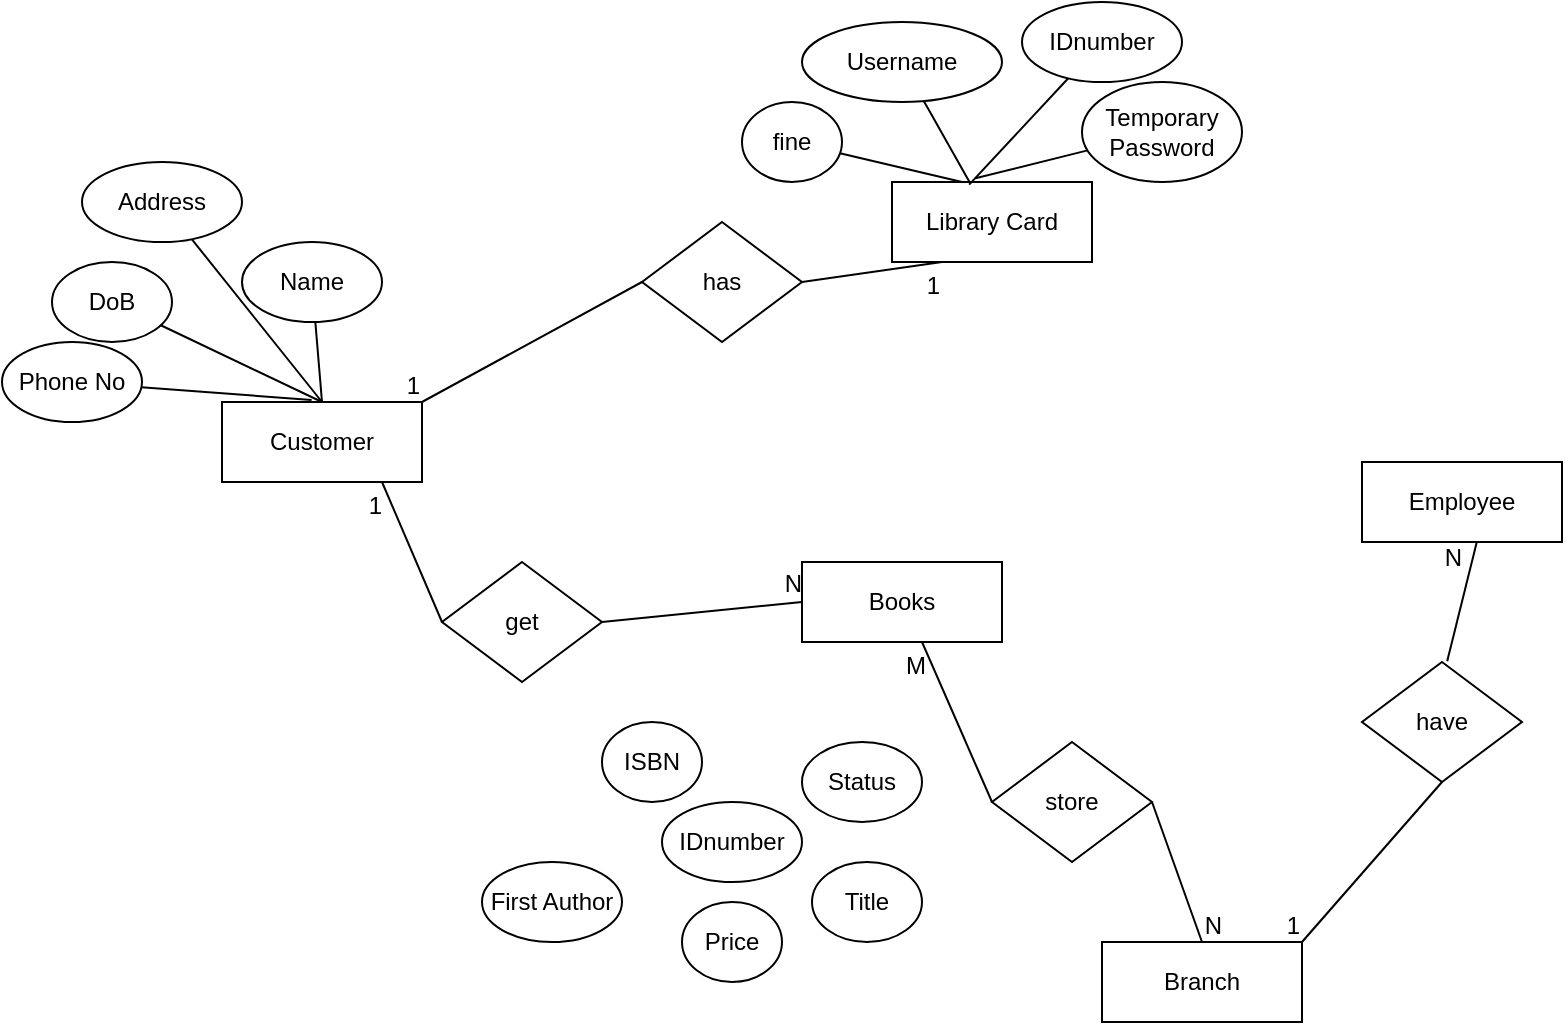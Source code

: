 <mxfile version="15.8.6" type="github">
  <diagram id="TrALUGcJcbnn1xJpBmR4" name="Page-1">
    <mxGraphModel dx="1510" dy="1505" grid="1" gridSize="10" guides="1" tooltips="1" connect="1" arrows="1" fold="1" page="1" pageScale="1" pageWidth="850" pageHeight="1100" math="0" shadow="0">
      <root>
        <mxCell id="0" />
        <mxCell id="1" parent="0" />
        <mxCell id="b2WUHyonEJMLoh59kTHS-1" value="Customer" style="whiteSpace=wrap;html=1;align=center;" vertex="1" parent="1">
          <mxGeometry x="40" y="160" width="100" height="40" as="geometry" />
        </mxCell>
        <mxCell id="b2WUHyonEJMLoh59kTHS-2" value="Library Card" style="whiteSpace=wrap;html=1;align=center;" vertex="1" parent="1">
          <mxGeometry x="375" y="50" width="100" height="40" as="geometry" />
        </mxCell>
        <mxCell id="b2WUHyonEJMLoh59kTHS-3" value="Books" style="whiteSpace=wrap;html=1;align=center;" vertex="1" parent="1">
          <mxGeometry x="330" y="240" width="100" height="40" as="geometry" />
        </mxCell>
        <mxCell id="b2WUHyonEJMLoh59kTHS-4" value="Branch" style="whiteSpace=wrap;html=1;align=center;" vertex="1" parent="1">
          <mxGeometry x="480" y="430" width="100" height="40" as="geometry" />
        </mxCell>
        <mxCell id="b2WUHyonEJMLoh59kTHS-5" value="Employee" style="whiteSpace=wrap;html=1;align=center;" vertex="1" parent="1">
          <mxGeometry x="610" y="190" width="100" height="40" as="geometry" />
        </mxCell>
        <mxCell id="b2WUHyonEJMLoh59kTHS-6" value="get" style="shape=rhombus;perimeter=rhombusPerimeter;whiteSpace=wrap;html=1;align=center;" vertex="1" parent="1">
          <mxGeometry x="150" y="240" width="80" height="60" as="geometry" />
        </mxCell>
        <mxCell id="b2WUHyonEJMLoh59kTHS-7" value="has" style="shape=rhombus;perimeter=rhombusPerimeter;whiteSpace=wrap;html=1;align=center;" vertex="1" parent="1">
          <mxGeometry x="250" y="70" width="80" height="60" as="geometry" />
        </mxCell>
        <mxCell id="b2WUHyonEJMLoh59kTHS-8" value="have" style="shape=rhombus;perimeter=rhombusPerimeter;whiteSpace=wrap;html=1;align=center;" vertex="1" parent="1">
          <mxGeometry x="610" y="290" width="80" height="60" as="geometry" />
        </mxCell>
        <mxCell id="b2WUHyonEJMLoh59kTHS-9" value="store" style="shape=rhombus;perimeter=rhombusPerimeter;whiteSpace=wrap;html=1;align=center;" vertex="1" parent="1">
          <mxGeometry x="425" y="330" width="80" height="60" as="geometry" />
        </mxCell>
        <mxCell id="b2WUHyonEJMLoh59kTHS-10" value="" style="endArrow=none;html=1;rounded=0;exitX=0;exitY=0.5;exitDx=0;exitDy=0;" edge="1" parent="1" source="b2WUHyonEJMLoh59kTHS-6">
          <mxGeometry relative="1" as="geometry">
            <mxPoint x="330" y="250" as="sourcePoint" />
            <mxPoint x="120" y="200" as="targetPoint" />
          </mxGeometry>
        </mxCell>
        <mxCell id="b2WUHyonEJMLoh59kTHS-11" value="1" style="resizable=0;html=1;align=right;verticalAlign=bottom;" connectable="0" vertex="1" parent="b2WUHyonEJMLoh59kTHS-10">
          <mxGeometry x="1" relative="1" as="geometry">
            <mxPoint y="20" as="offset" />
          </mxGeometry>
        </mxCell>
        <mxCell id="b2WUHyonEJMLoh59kTHS-12" value="" style="endArrow=none;html=1;rounded=0;exitX=1;exitY=0.5;exitDx=0;exitDy=0;entryX=0;entryY=0.5;entryDx=0;entryDy=0;" edge="1" parent="1" source="b2WUHyonEJMLoh59kTHS-6" target="b2WUHyonEJMLoh59kTHS-3">
          <mxGeometry relative="1" as="geometry">
            <mxPoint x="330" y="250" as="sourcePoint" />
            <mxPoint x="490" y="250" as="targetPoint" />
          </mxGeometry>
        </mxCell>
        <mxCell id="b2WUHyonEJMLoh59kTHS-13" value="N" style="resizable=0;html=1;align=right;verticalAlign=bottom;" connectable="0" vertex="1" parent="b2WUHyonEJMLoh59kTHS-12">
          <mxGeometry x="1" relative="1" as="geometry" />
        </mxCell>
        <mxCell id="b2WUHyonEJMLoh59kTHS-15" value="" style="endArrow=none;html=1;rounded=0;exitX=1;exitY=0.5;exitDx=0;exitDy=0;entryX=0.25;entryY=1;entryDx=0;entryDy=0;" edge="1" parent="1" source="b2WUHyonEJMLoh59kTHS-7" target="b2WUHyonEJMLoh59kTHS-2">
          <mxGeometry relative="1" as="geometry">
            <mxPoint x="160" y="280" as="sourcePoint" />
            <mxPoint x="130" y="210" as="targetPoint" />
          </mxGeometry>
        </mxCell>
        <mxCell id="b2WUHyonEJMLoh59kTHS-16" value="1" style="resizable=0;html=1;align=right;verticalAlign=bottom;" connectable="0" vertex="1" parent="b2WUHyonEJMLoh59kTHS-15">
          <mxGeometry x="1" relative="1" as="geometry">
            <mxPoint y="20" as="offset" />
          </mxGeometry>
        </mxCell>
        <mxCell id="b2WUHyonEJMLoh59kTHS-17" value="" style="endArrow=none;html=1;rounded=0;exitX=0;exitY=0.5;exitDx=0;exitDy=0;entryX=1;entryY=0;entryDx=0;entryDy=0;" edge="1" parent="1" source="b2WUHyonEJMLoh59kTHS-7" target="b2WUHyonEJMLoh59kTHS-1">
          <mxGeometry relative="1" as="geometry">
            <mxPoint x="340" y="110" as="sourcePoint" />
            <mxPoint x="405" y="90" as="targetPoint" />
          </mxGeometry>
        </mxCell>
        <mxCell id="b2WUHyonEJMLoh59kTHS-18" value="1" style="resizable=0;html=1;align=right;verticalAlign=bottom;" connectable="0" vertex="1" parent="b2WUHyonEJMLoh59kTHS-17">
          <mxGeometry x="1" relative="1" as="geometry" />
        </mxCell>
        <mxCell id="b2WUHyonEJMLoh59kTHS-21" value="" style="endArrow=none;html=1;rounded=0;exitX=0.5;exitY=1;exitDx=0;exitDy=0;entryX=0;entryY=0.5;entryDx=0;entryDy=0;" edge="1" parent="1" target="b2WUHyonEJMLoh59kTHS-9">
          <mxGeometry relative="1" as="geometry">
            <mxPoint x="390" y="280" as="sourcePoint" />
            <mxPoint x="435" y="360" as="targetPoint" />
          </mxGeometry>
        </mxCell>
        <mxCell id="b2WUHyonEJMLoh59kTHS-22" value="M" style="resizable=0;html=1;align=left;verticalAlign=bottom;" connectable="0" vertex="1" parent="b2WUHyonEJMLoh59kTHS-21">
          <mxGeometry x="-1" relative="1" as="geometry">
            <mxPoint x="-10" y="20" as="offset" />
          </mxGeometry>
        </mxCell>
        <mxCell id="b2WUHyonEJMLoh59kTHS-23" value="N" style="resizable=0;html=1;align=right;verticalAlign=bottom;" connectable="0" vertex="1" parent="b2WUHyonEJMLoh59kTHS-21">
          <mxGeometry x="1" relative="1" as="geometry">
            <mxPoint x="115" y="70" as="offset" />
          </mxGeometry>
        </mxCell>
        <mxCell id="b2WUHyonEJMLoh59kTHS-24" value="" style="endArrow=none;html=1;rounded=0;entryX=1;entryY=0.5;entryDx=0;entryDy=0;exitX=0.5;exitY=0;exitDx=0;exitDy=0;" edge="1" parent="1" source="b2WUHyonEJMLoh59kTHS-4" target="b2WUHyonEJMLoh59kTHS-9">
          <mxGeometry relative="1" as="geometry">
            <mxPoint x="380" y="300" as="sourcePoint" />
            <mxPoint x="540" y="300" as="targetPoint" />
          </mxGeometry>
        </mxCell>
        <mxCell id="b2WUHyonEJMLoh59kTHS-26" value="" style="endArrow=none;html=1;rounded=0;entryX=0.548;entryY=1.009;entryDx=0;entryDy=0;entryPerimeter=0;exitX=0.5;exitY=0;exitDx=0;exitDy=0;" edge="1" parent="1">
          <mxGeometry relative="1" as="geometry">
            <mxPoint x="652.6" y="289.64" as="sourcePoint" />
            <mxPoint x="667.4" y="230" as="targetPoint" />
          </mxGeometry>
        </mxCell>
        <mxCell id="b2WUHyonEJMLoh59kTHS-27" value="N" style="resizable=0;html=1;align=right;verticalAlign=bottom;" connectable="0" vertex="1" parent="b2WUHyonEJMLoh59kTHS-26">
          <mxGeometry x="1" relative="1" as="geometry">
            <mxPoint x="-7" y="17" as="offset" />
          </mxGeometry>
        </mxCell>
        <mxCell id="b2WUHyonEJMLoh59kTHS-28" value="" style="endArrow=none;html=1;rounded=0;entryX=1;entryY=0;entryDx=0;entryDy=0;exitX=0.5;exitY=1;exitDx=0;exitDy=0;" edge="1" parent="1" source="b2WUHyonEJMLoh59kTHS-8" target="b2WUHyonEJMLoh59kTHS-4">
          <mxGeometry relative="1" as="geometry">
            <mxPoint x="420" y="350" as="sourcePoint" />
            <mxPoint x="580" y="350" as="targetPoint" />
          </mxGeometry>
        </mxCell>
        <mxCell id="b2WUHyonEJMLoh59kTHS-29" value="1" style="resizable=0;html=1;align=right;verticalAlign=bottom;" connectable="0" vertex="1" parent="b2WUHyonEJMLoh59kTHS-28">
          <mxGeometry x="1" relative="1" as="geometry" />
        </mxCell>
        <mxCell id="b2WUHyonEJMLoh59kTHS-34" style="rounded=0;orthogonalLoop=1;jettySize=auto;html=1;endArrow=none;endFill=0;" edge="1" parent="1" source="b2WUHyonEJMLoh59kTHS-30" target="b2WUHyonEJMLoh59kTHS-2">
          <mxGeometry relative="1" as="geometry" />
        </mxCell>
        <mxCell id="b2WUHyonEJMLoh59kTHS-30" value="Username" style="ellipse;whiteSpace=wrap;html=1;align=center;" vertex="1" parent="1">
          <mxGeometry x="330" y="-30" width="100" height="40" as="geometry" />
        </mxCell>
        <mxCell id="b2WUHyonEJMLoh59kTHS-36" style="edgeStyle=none;rounded=0;orthogonalLoop=1;jettySize=auto;html=1;entryX=0.386;entryY=0.033;entryDx=0;entryDy=0;entryPerimeter=0;endArrow=none;endFill=0;" edge="1" parent="1" source="b2WUHyonEJMLoh59kTHS-31" target="b2WUHyonEJMLoh59kTHS-2">
          <mxGeometry relative="1" as="geometry" />
        </mxCell>
        <mxCell id="b2WUHyonEJMLoh59kTHS-31" value="IDnumber" style="ellipse;whiteSpace=wrap;html=1;align=center;" vertex="1" parent="1">
          <mxGeometry x="440" y="-40" width="80" height="40" as="geometry" />
        </mxCell>
        <mxCell id="b2WUHyonEJMLoh59kTHS-37" style="edgeStyle=none;rounded=0;orthogonalLoop=1;jettySize=auto;html=1;entryX=0.417;entryY=-0.046;entryDx=0;entryDy=0;entryPerimeter=0;endArrow=none;endFill=0;" edge="1" parent="1" source="b2WUHyonEJMLoh59kTHS-32" target="b2WUHyonEJMLoh59kTHS-2">
          <mxGeometry relative="1" as="geometry" />
        </mxCell>
        <mxCell id="b2WUHyonEJMLoh59kTHS-32" value="Temporary Password" style="ellipse;whiteSpace=wrap;html=1;align=center;" vertex="1" parent="1">
          <mxGeometry x="470" width="80" height="50" as="geometry" />
        </mxCell>
        <mxCell id="b2WUHyonEJMLoh59kTHS-35" style="edgeStyle=none;rounded=0;orthogonalLoop=1;jettySize=auto;html=1;endArrow=none;endFill=0;" edge="1" parent="1" source="b2WUHyonEJMLoh59kTHS-33">
          <mxGeometry relative="1" as="geometry">
            <mxPoint x="410" y="50" as="targetPoint" />
          </mxGeometry>
        </mxCell>
        <mxCell id="b2WUHyonEJMLoh59kTHS-33" value="fine" style="ellipse;whiteSpace=wrap;html=1;align=center;" vertex="1" parent="1">
          <mxGeometry x="300" y="10" width="50" height="40" as="geometry" />
        </mxCell>
        <mxCell id="b2WUHyonEJMLoh59kTHS-42" style="edgeStyle=none;rounded=0;orthogonalLoop=1;jettySize=auto;html=1;entryX=0.5;entryY=0;entryDx=0;entryDy=0;endArrow=none;endFill=0;" edge="1" parent="1" source="b2WUHyonEJMLoh59kTHS-38" target="b2WUHyonEJMLoh59kTHS-1">
          <mxGeometry relative="1" as="geometry" />
        </mxCell>
        <mxCell id="b2WUHyonEJMLoh59kTHS-38" value="Name" style="ellipse;whiteSpace=wrap;html=1;align=center;" vertex="1" parent="1">
          <mxGeometry x="50" y="80" width="70" height="40" as="geometry" />
        </mxCell>
        <mxCell id="b2WUHyonEJMLoh59kTHS-43" style="edgeStyle=none;rounded=0;orthogonalLoop=1;jettySize=auto;html=1;entryX=0.5;entryY=0;entryDx=0;entryDy=0;endArrow=none;endFill=0;" edge="1" parent="1" source="b2WUHyonEJMLoh59kTHS-39" target="b2WUHyonEJMLoh59kTHS-1">
          <mxGeometry relative="1" as="geometry" />
        </mxCell>
        <mxCell id="b2WUHyonEJMLoh59kTHS-39" value="Address" style="ellipse;whiteSpace=wrap;html=1;align=center;" vertex="1" parent="1">
          <mxGeometry x="-30" y="40" width="80" height="40" as="geometry" />
        </mxCell>
        <mxCell id="b2WUHyonEJMLoh59kTHS-45" style="edgeStyle=none;rounded=0;orthogonalLoop=1;jettySize=auto;html=1;entryX=0.448;entryY=-0.025;entryDx=0;entryDy=0;entryPerimeter=0;endArrow=none;endFill=0;" edge="1" parent="1" source="b2WUHyonEJMLoh59kTHS-40" target="b2WUHyonEJMLoh59kTHS-1">
          <mxGeometry relative="1" as="geometry" />
        </mxCell>
        <mxCell id="b2WUHyonEJMLoh59kTHS-40" value="Phone No" style="ellipse;whiteSpace=wrap;html=1;align=center;" vertex="1" parent="1">
          <mxGeometry x="-70" y="130" width="70" height="40" as="geometry" />
        </mxCell>
        <mxCell id="b2WUHyonEJMLoh59kTHS-44" style="edgeStyle=none;rounded=0;orthogonalLoop=1;jettySize=auto;html=1;entryX=0.5;entryY=0;entryDx=0;entryDy=0;endArrow=none;endFill=0;" edge="1" parent="1" source="b2WUHyonEJMLoh59kTHS-41" target="b2WUHyonEJMLoh59kTHS-1">
          <mxGeometry relative="1" as="geometry" />
        </mxCell>
        <mxCell id="b2WUHyonEJMLoh59kTHS-41" value="DoB" style="ellipse;whiteSpace=wrap;html=1;align=center;" vertex="1" parent="1">
          <mxGeometry x="-45" y="90" width="60" height="40" as="geometry" />
        </mxCell>
        <mxCell id="b2WUHyonEJMLoh59kTHS-46" value="ISBN" style="ellipse;whiteSpace=wrap;html=1;align=center;" vertex="1" parent="1">
          <mxGeometry x="230" y="320" width="50" height="40" as="geometry" />
        </mxCell>
        <mxCell id="b2WUHyonEJMLoh59kTHS-47" value="IDnumber" style="ellipse;whiteSpace=wrap;html=1;align=center;" vertex="1" parent="1">
          <mxGeometry x="260" y="360" width="70" height="40" as="geometry" />
        </mxCell>
        <mxCell id="b2WUHyonEJMLoh59kTHS-48" value="Price" style="ellipse;whiteSpace=wrap;html=1;align=center;" vertex="1" parent="1">
          <mxGeometry x="270" y="410" width="50" height="40" as="geometry" />
        </mxCell>
        <mxCell id="b2WUHyonEJMLoh59kTHS-49" value="First Author" style="ellipse;whiteSpace=wrap;html=1;align=center;" vertex="1" parent="1">
          <mxGeometry x="170" y="390" width="70" height="40" as="geometry" />
        </mxCell>
        <mxCell id="b2WUHyonEJMLoh59kTHS-50" value="Status" style="ellipse;whiteSpace=wrap;html=1;align=center;" vertex="1" parent="1">
          <mxGeometry x="330" y="330" width="60" height="40" as="geometry" />
        </mxCell>
        <mxCell id="b2WUHyonEJMLoh59kTHS-51" value="Title" style="ellipse;whiteSpace=wrap;html=1;align=center;" vertex="1" parent="1">
          <mxGeometry x="335" y="390" width="55" height="40" as="geometry" />
        </mxCell>
      </root>
    </mxGraphModel>
  </diagram>
</mxfile>
